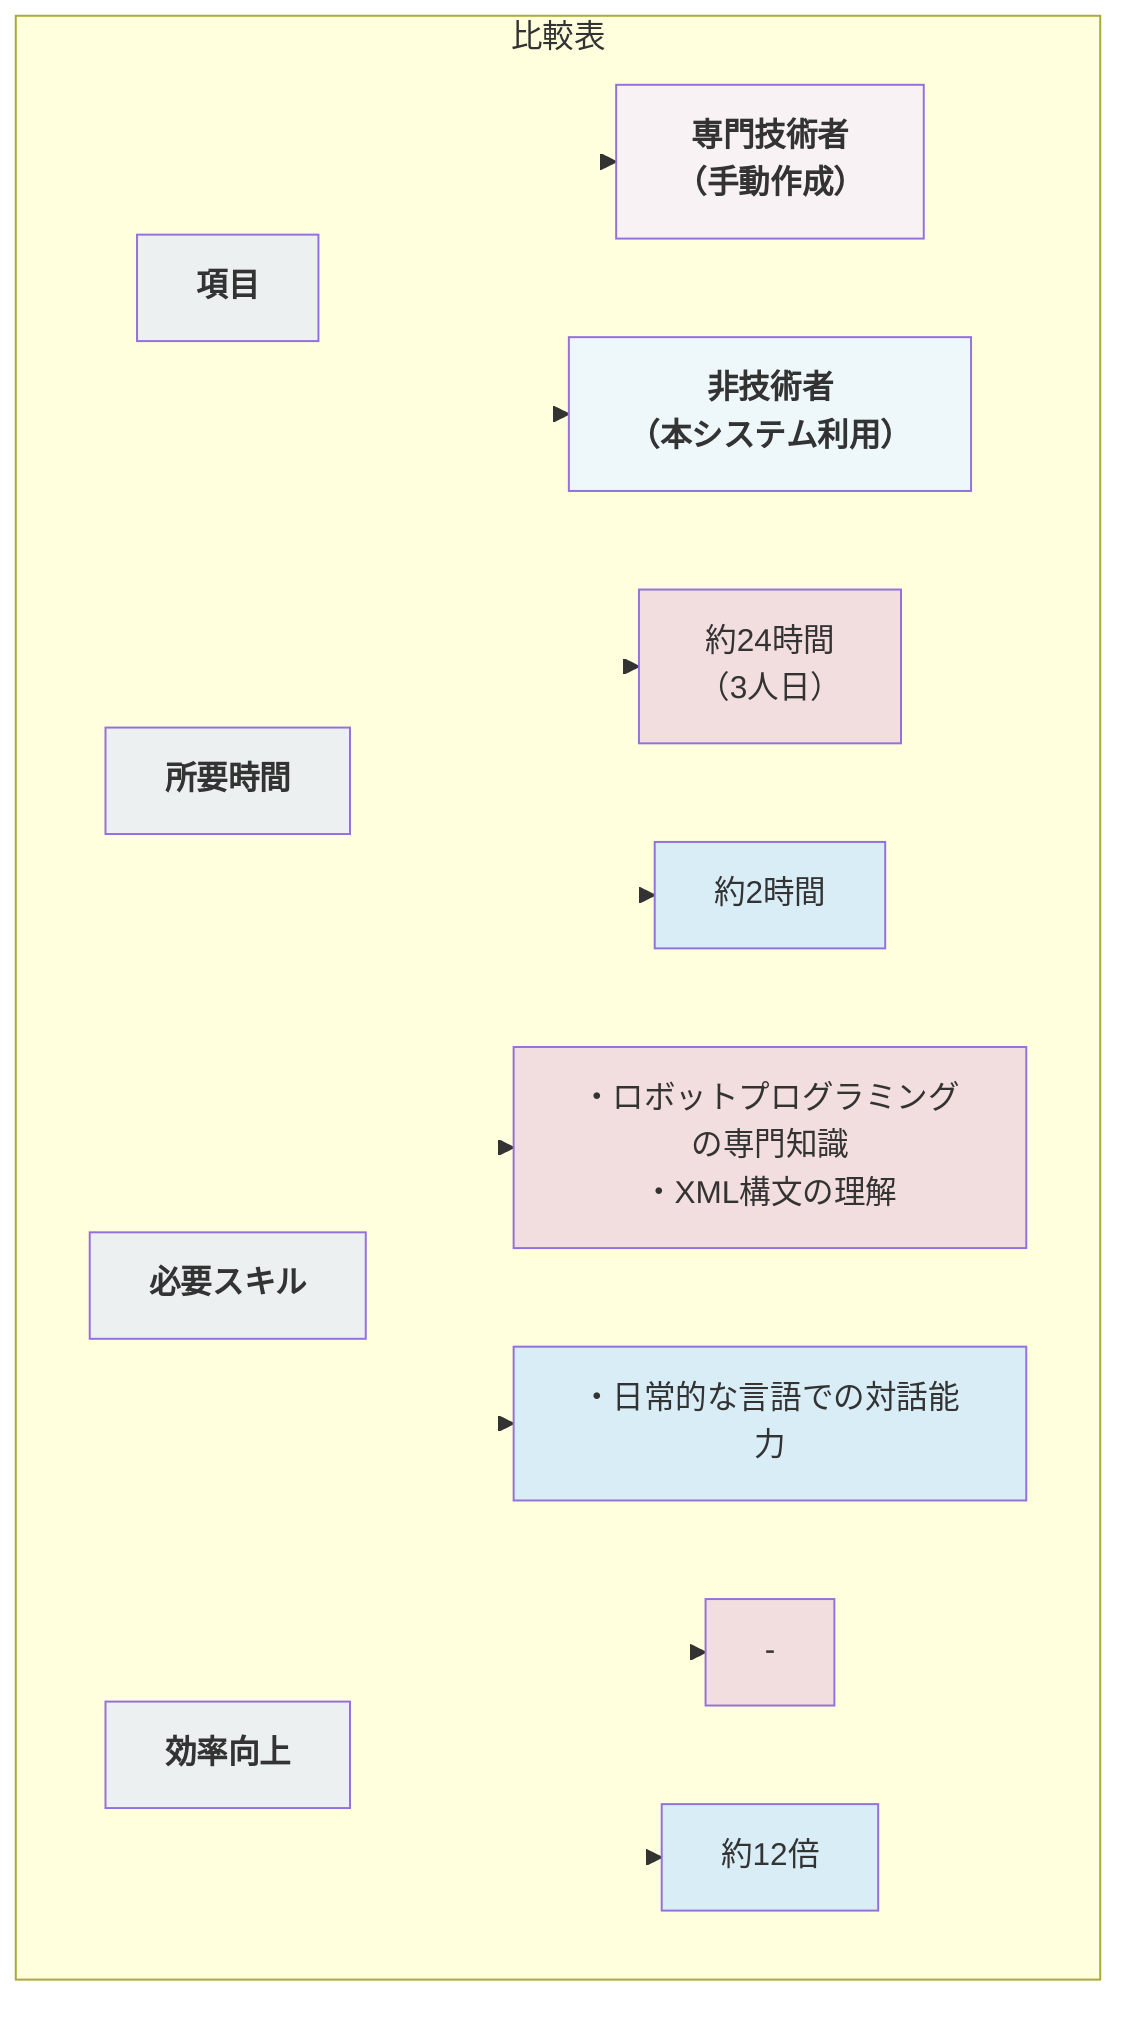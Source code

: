 graph TD
    subgraph 比較表
        direction LR
        A["<b>項目</b>"] --> B["<b>専門技術者<br/>（手動作成）</b>"]
        A --> C["<b>非技術者<br/>（本システム利用）</b>"]

        D["<b>所要時間</b>"] --> E["約24時間<br/>（3人日）"]
        D --> F["約2時間"]

        G["<b>必要スキル</b>"] --> H["・ロボットプログラミングの専門知識<br/>・XML構文の理解"]
        G --> I["・日常的な言語での対話能力"]

        J["<b>効率向上</b>"] --> K["-"]
        J --> L["約12倍"]
    end

    style A fill:#ECF0F1
    style D fill:#ECF0F1
    style G fill:#ECF0F1
    style J fill:#ECF0F1

    style B fill:#f9f2f4
    style E fill:#f2dede
    style H fill:#f2dede
    style K fill:#f2dede

    style C fill:#eef7fa
    style F fill:#d9edf7
    style I fill:#d9edf7
    style L fill:#d9edf7

    %% This line has been corrected to only include existing links (0-7)
    linkStyle 0,1,2,3,4,5,6,7 stroke-width:0px